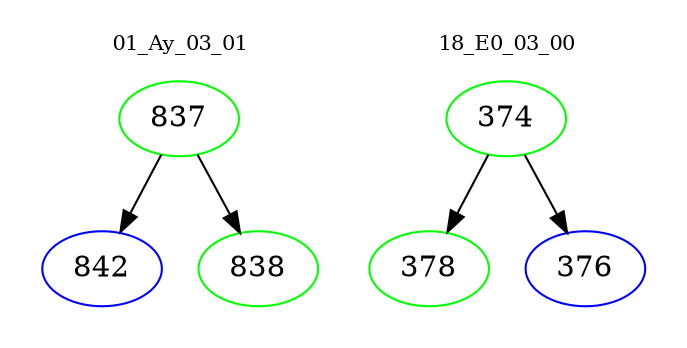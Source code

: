 digraph{
subgraph cluster_0 {
color = white
label = "01_Ay_03_01";
fontsize=10;
T0_837 [label="837", color="green"]
T0_837 -> T0_842 [color="black"]
T0_842 [label="842", color="blue"]
T0_837 -> T0_838 [color="black"]
T0_838 [label="838", color="green"]
}
subgraph cluster_1 {
color = white
label = "18_E0_03_00";
fontsize=10;
T1_374 [label="374", color="green"]
T1_374 -> T1_378 [color="black"]
T1_378 [label="378", color="green"]
T1_374 -> T1_376 [color="black"]
T1_376 [label="376", color="blue"]
}
}
